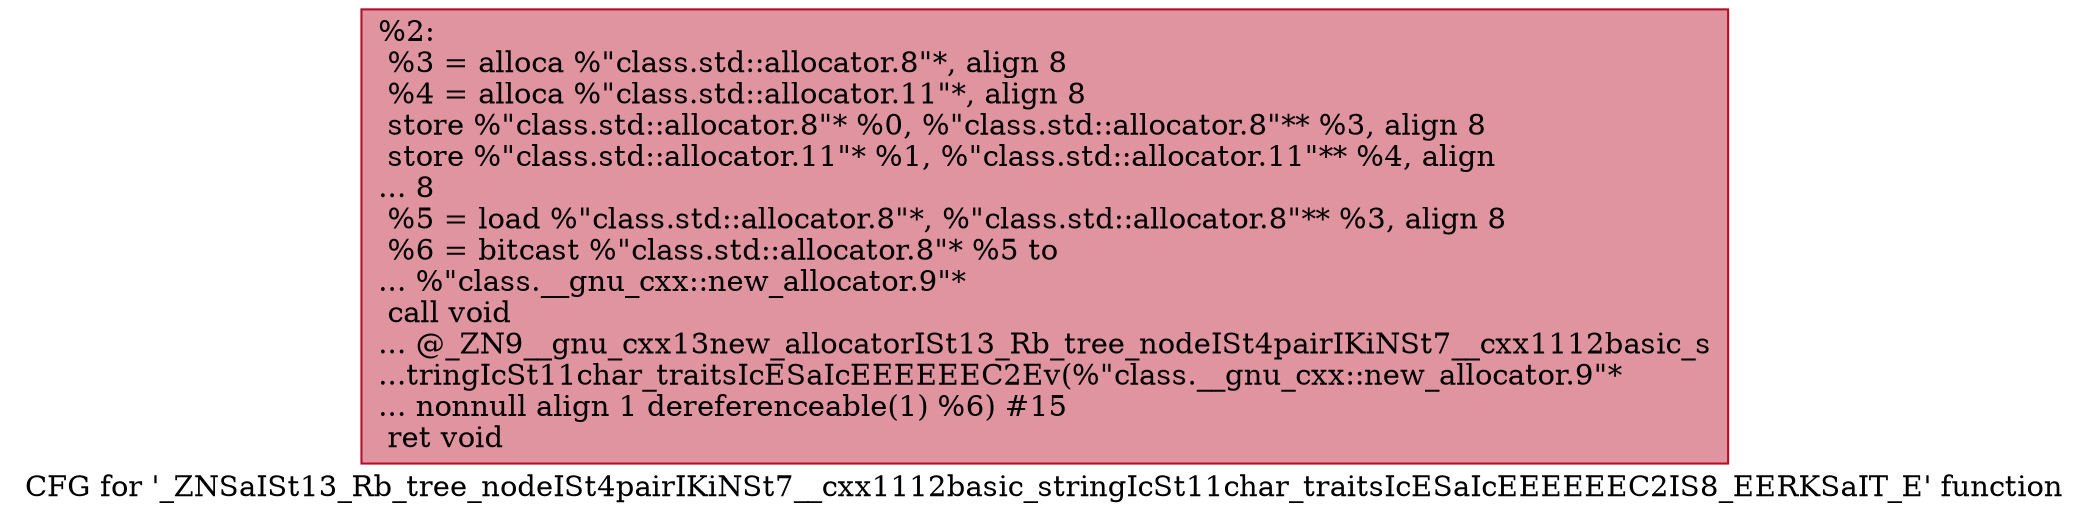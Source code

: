 digraph "CFG for '_ZNSaISt13_Rb_tree_nodeISt4pairIKiNSt7__cxx1112basic_stringIcSt11char_traitsIcESaIcEEEEEEC2IS8_EERKSaIT_E' function" {
	label="CFG for '_ZNSaISt13_Rb_tree_nodeISt4pairIKiNSt7__cxx1112basic_stringIcSt11char_traitsIcESaIcEEEEEEC2IS8_EERKSaIT_E' function";

	Node0x561d2df34550 [shape=record,color="#b70d28ff", style=filled, fillcolor="#b70d2870",label="{%2:\l  %3 = alloca %\"class.std::allocator.8\"*, align 8\l  %4 = alloca %\"class.std::allocator.11\"*, align 8\l  store %\"class.std::allocator.8\"* %0, %\"class.std::allocator.8\"** %3, align 8\l  store %\"class.std::allocator.11\"* %1, %\"class.std::allocator.11\"** %4, align\l... 8\l  %5 = load %\"class.std::allocator.8\"*, %\"class.std::allocator.8\"** %3, align 8\l  %6 = bitcast %\"class.std::allocator.8\"* %5 to\l... %\"class.__gnu_cxx::new_allocator.9\"*\l  call void\l... @_ZN9__gnu_cxx13new_allocatorISt13_Rb_tree_nodeISt4pairIKiNSt7__cxx1112basic_s\l...tringIcSt11char_traitsIcESaIcEEEEEEC2Ev(%\"class.__gnu_cxx::new_allocator.9\"*\l... nonnull align 1 dereferenceable(1) %6) #15\l  ret void\l}"];
}
